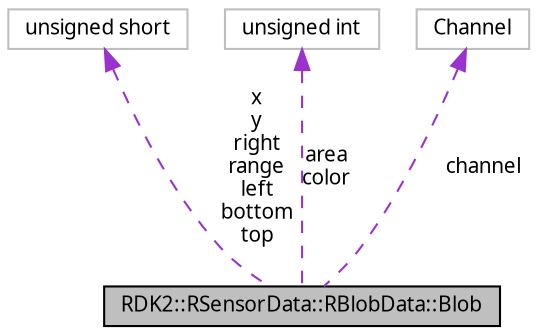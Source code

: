 digraph G
{
  edge [fontname="FreeSans.ttf",fontsize=10,labelfontname="FreeSans.ttf",labelfontsize=10];
  node [fontname="FreeSans.ttf",fontsize=10,shape=record];
  Node1 [label="RDK2::RSensorData::RBlobData::Blob",height=0.2,width=0.4,color="black", fillcolor="grey75", style="filled" fontcolor="black"];
  Node2 -> Node1 [dir=back,color="darkorchid3",fontsize=10,style="dashed",label="x\ny\nright\nrange\nleft\nbottom\ntop",fontname="FreeSans.ttf"];
  Node2 [label="unsigned short",height=0.2,width=0.4,color="grey75", fillcolor="white", style="filled"];
  Node3 -> Node1 [dir=back,color="darkorchid3",fontsize=10,style="dashed",label="area\ncolor",fontname="FreeSans.ttf"];
  Node3 [label="unsigned int",height=0.2,width=0.4,color="grey75", fillcolor="white", style="filled"];
  Node4 -> Node1 [dir=back,color="darkorchid3",fontsize=10,style="dashed",label="channel",fontname="FreeSans.ttf"];
  Node4 [label="Channel",height=0.2,width=0.4,color="grey75", fillcolor="white", style="filled"];
}
